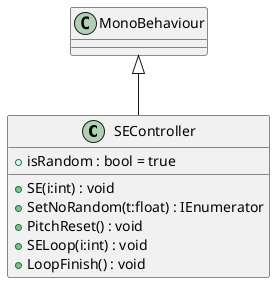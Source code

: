 @startuml
class SEController {
    + isRandom : bool = true
    + SE(i:int) : void
    + SetNoRandom(t:float) : IEnumerator
    + PitchReset() : void
    + SELoop(i:int) : void
    + LoopFinish() : void
}
MonoBehaviour <|-- SEController
@enduml

